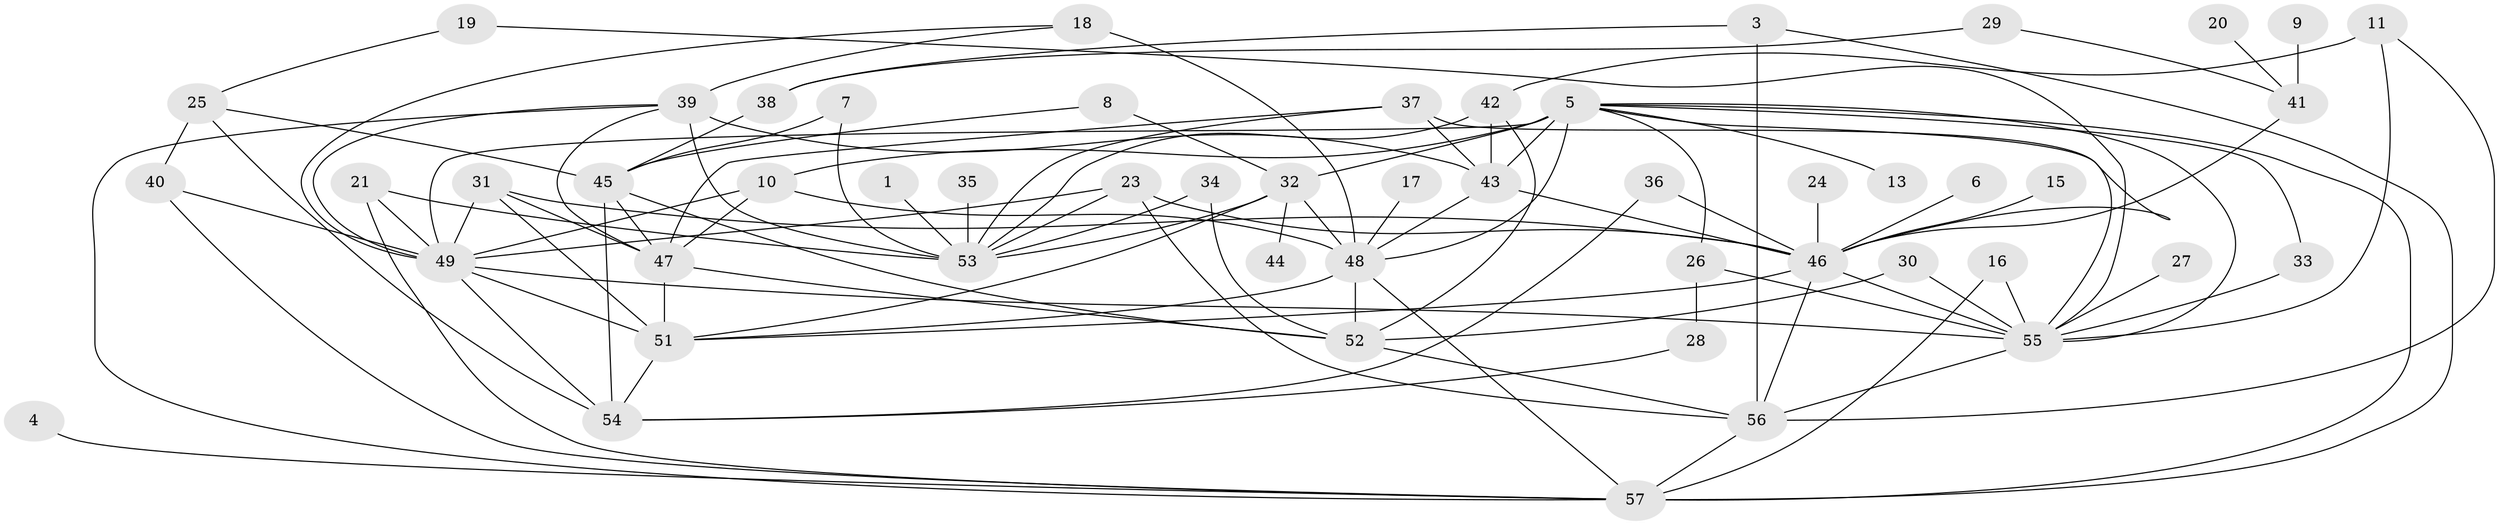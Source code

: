 // original degree distribution, {5: 0.06086956521739131, 3: 0.23478260869565218, 6: 0.0782608695652174, 4: 0.12173913043478261, 7: 0.034782608695652174, 2: 0.26956521739130435, 1: 0.1391304347826087, 0: 0.05217391304347826, 8: 0.008695652173913044}
// Generated by graph-tools (version 1.1) at 2025/25/03/09/25 03:25:23]
// undirected, 52 vertices, 107 edges
graph export_dot {
graph [start="1"]
  node [color=gray90,style=filled];
  1;
  3;
  4;
  5;
  6;
  7;
  8;
  9;
  10;
  11;
  13;
  15;
  16;
  17;
  18;
  19;
  20;
  21;
  23;
  24;
  25;
  26;
  27;
  28;
  29;
  30;
  31;
  32;
  33;
  34;
  35;
  36;
  37;
  38;
  39;
  40;
  41;
  42;
  43;
  44;
  45;
  46;
  47;
  48;
  49;
  51;
  52;
  53;
  54;
  55;
  56;
  57;
  1 -- 53 [weight=1.0];
  3 -- 38 [weight=1.0];
  3 -- 56 [weight=1.0];
  3 -- 57 [weight=1.0];
  4 -- 57 [weight=1.0];
  5 -- 10 [weight=2.0];
  5 -- 13 [weight=1.0];
  5 -- 26 [weight=1.0];
  5 -- 32 [weight=1.0];
  5 -- 33 [weight=1.0];
  5 -- 43 [weight=1.0];
  5 -- 46 [weight=1.0];
  5 -- 48 [weight=1.0];
  5 -- 49 [weight=2.0];
  5 -- 55 [weight=1.0];
  5 -- 57 [weight=1.0];
  6 -- 46 [weight=1.0];
  7 -- 45 [weight=1.0];
  7 -- 53 [weight=1.0];
  8 -- 32 [weight=1.0];
  8 -- 45 [weight=1.0];
  9 -- 41 [weight=1.0];
  10 -- 47 [weight=1.0];
  10 -- 48 [weight=2.0];
  10 -- 49 [weight=1.0];
  11 -- 42 [weight=1.0];
  11 -- 55 [weight=1.0];
  11 -- 56 [weight=1.0];
  15 -- 46 [weight=1.0];
  16 -- 55 [weight=1.0];
  16 -- 57 [weight=1.0];
  17 -- 48 [weight=1.0];
  18 -- 39 [weight=1.0];
  18 -- 48 [weight=2.0];
  18 -- 49 [weight=1.0];
  19 -- 25 [weight=1.0];
  19 -- 55 [weight=1.0];
  20 -- 41 [weight=1.0];
  21 -- 49 [weight=1.0];
  21 -- 53 [weight=1.0];
  21 -- 57 [weight=1.0];
  23 -- 46 [weight=1.0];
  23 -- 49 [weight=1.0];
  23 -- 53 [weight=1.0];
  23 -- 56 [weight=1.0];
  24 -- 46 [weight=1.0];
  25 -- 40 [weight=1.0];
  25 -- 45 [weight=1.0];
  25 -- 54 [weight=1.0];
  26 -- 28 [weight=1.0];
  26 -- 55 [weight=1.0];
  27 -- 55 [weight=1.0];
  28 -- 54 [weight=1.0];
  29 -- 38 [weight=1.0];
  29 -- 41 [weight=1.0];
  30 -- 52 [weight=1.0];
  30 -- 55 [weight=1.0];
  31 -- 46 [weight=1.0];
  31 -- 47 [weight=1.0];
  31 -- 49 [weight=1.0];
  31 -- 51 [weight=1.0];
  32 -- 44 [weight=1.0];
  32 -- 48 [weight=1.0];
  32 -- 51 [weight=1.0];
  32 -- 53 [weight=1.0];
  33 -- 55 [weight=1.0];
  34 -- 52 [weight=1.0];
  34 -- 53 [weight=1.0];
  35 -- 53 [weight=1.0];
  36 -- 46 [weight=1.0];
  36 -- 54 [weight=1.0];
  37 -- 43 [weight=1.0];
  37 -- 47 [weight=2.0];
  37 -- 53 [weight=1.0];
  37 -- 55 [weight=1.0];
  38 -- 45 [weight=1.0];
  39 -- 43 [weight=1.0];
  39 -- 47 [weight=1.0];
  39 -- 49 [weight=1.0];
  39 -- 53 [weight=2.0];
  39 -- 57 [weight=1.0];
  40 -- 49 [weight=1.0];
  40 -- 57 [weight=1.0];
  41 -- 46 [weight=1.0];
  42 -- 43 [weight=1.0];
  42 -- 52 [weight=1.0];
  42 -- 53 [weight=1.0];
  43 -- 46 [weight=1.0];
  43 -- 48 [weight=1.0];
  45 -- 47 [weight=1.0];
  45 -- 52 [weight=1.0];
  45 -- 54 [weight=1.0];
  46 -- 51 [weight=1.0];
  46 -- 55 [weight=1.0];
  46 -- 56 [weight=1.0];
  47 -- 51 [weight=1.0];
  47 -- 52 [weight=1.0];
  48 -- 51 [weight=1.0];
  48 -- 52 [weight=1.0];
  48 -- 57 [weight=1.0];
  49 -- 51 [weight=1.0];
  49 -- 54 [weight=1.0];
  49 -- 55 [weight=1.0];
  51 -- 54 [weight=1.0];
  52 -- 56 [weight=1.0];
  55 -- 56 [weight=1.0];
  56 -- 57 [weight=1.0];
}
